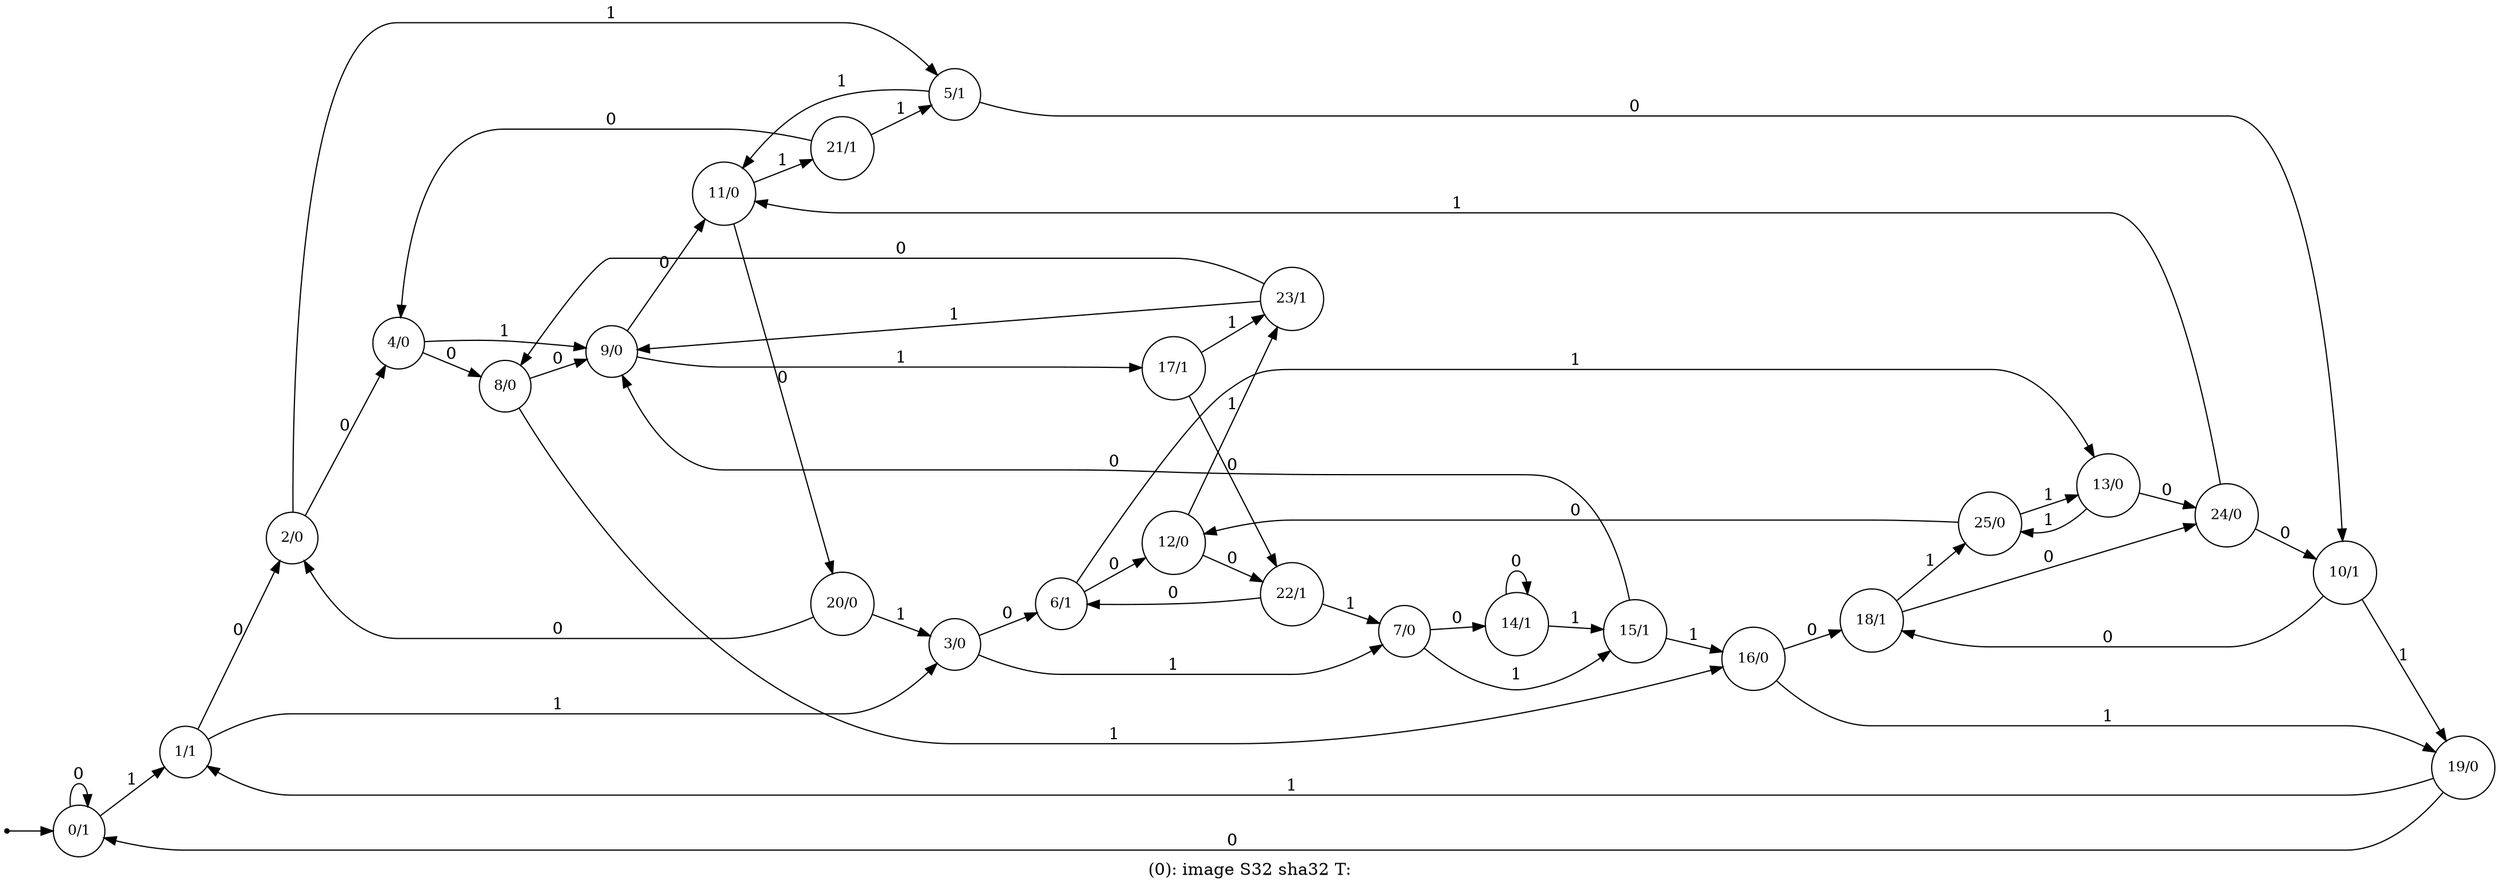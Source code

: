 digraph G {
label = "(0): image S32 sha32 T:";
rankdir = LR;
node [shape = circle, label="0/1", fontsize=12]0;
node [shape = circle, label="1/1", fontsize=12]1;
node [shape = circle, label="2/0", fontsize=12]2;
node [shape = circle, label="3/0", fontsize=12]3;
node [shape = circle, label="4/0", fontsize=12]4;
node [shape = circle, label="5/1", fontsize=12]5;
node [shape = circle, label="6/1", fontsize=12]6;
node [shape = circle, label="7/0", fontsize=12]7;
node [shape = circle, label="8/0", fontsize=12]8;
node [shape = circle, label="9/0", fontsize=12]9;
node [shape = circle, label="10/1", fontsize=12]10;
node [shape = circle, label="11/0", fontsize=12]11;
node [shape = circle, label="12/0", fontsize=12]12;
node [shape = circle, label="13/0", fontsize=12]13;
node [shape = circle, label="14/1", fontsize=12]14;
node [shape = circle, label="15/1", fontsize=12]15;
node [shape = circle, label="16/0", fontsize=12]16;
node [shape = circle, label="17/1", fontsize=12]17;
node [shape = circle, label="18/1", fontsize=12]18;
node [shape = circle, label="19/0", fontsize=12]19;
node [shape = circle, label="20/0", fontsize=12]20;
node [shape = circle, label="21/1", fontsize=12]21;
node [shape = circle, label="22/1", fontsize=12]22;
node [shape = circle, label="23/1", fontsize=12]23;
node [shape = circle, label="24/0", fontsize=12]24;
node [shape = circle, label="25/0", fontsize=12]25;
node [shape = point ]; qi
qi -> 0;
0 -> 0[ label = "0"];
0 -> 1[ label = "1"];
1 -> 2[ label = "0"];
1 -> 3[ label = "1"];
2 -> 4[ label = "0"];
2 -> 5[ label = "1"];
3 -> 6[ label = "0"];
3 -> 7[ label = "1"];
4 -> 8[ label = "0"];
4 -> 9[ label = "1"];
5 -> 10[ label = "0"];
5 -> 11[ label = "1"];
6 -> 12[ label = "0"];
6 -> 13[ label = "1"];
7 -> 14[ label = "0"];
7 -> 15[ label = "1"];
8 -> 9[ label = "0"];
8 -> 16[ label = "1"];
9 -> 11[ label = "0"];
9 -> 17[ label = "1"];
10 -> 18[ label = "0"];
10 -> 19[ label = "1"];
11 -> 20[ label = "0"];
11 -> 21[ label = "1"];
12 -> 22[ label = "0"];
12 -> 23[ label = "1"];
13 -> 24[ label = "0"];
13 -> 25[ label = "1"];
14 -> 14[ label = "0"];
14 -> 15[ label = "1"];
15 -> 9[ label = "0"];
15 -> 16[ label = "1"];
16 -> 18[ label = "0"];
16 -> 19[ label = "1"];
17 -> 22[ label = "0"];
17 -> 23[ label = "1"];
18 -> 24[ label = "0"];
18 -> 25[ label = "1"];
19 -> 0[ label = "0"];
19 -> 1[ label = "1"];
20 -> 2[ label = "0"];
20 -> 3[ label = "1"];
21 -> 4[ label = "0"];
21 -> 5[ label = "1"];
22 -> 6[ label = "0"];
22 -> 7[ label = "1"];
23 -> 8[ label = "0"];
23 -> 9[ label = "1"];
24 -> 10[ label = "0"];
24 -> 11[ label = "1"];
25 -> 12[ label = "0"];
25 -> 13[ label = "1"];
}
